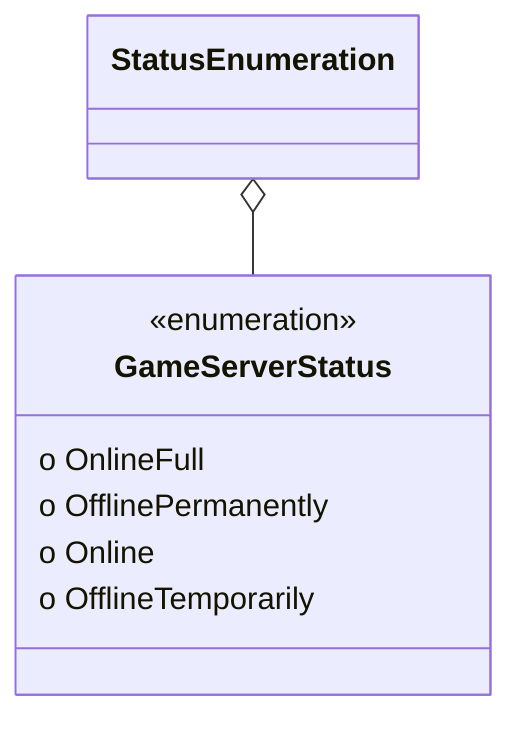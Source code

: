 classDiagram
StatusEnumeration o-- GameServerStatus
  class GameServerStatus {
<<enumeration>>
  o OnlineFull
  o OfflinePermanently
  o Online
  o OfflineTemporarily
}